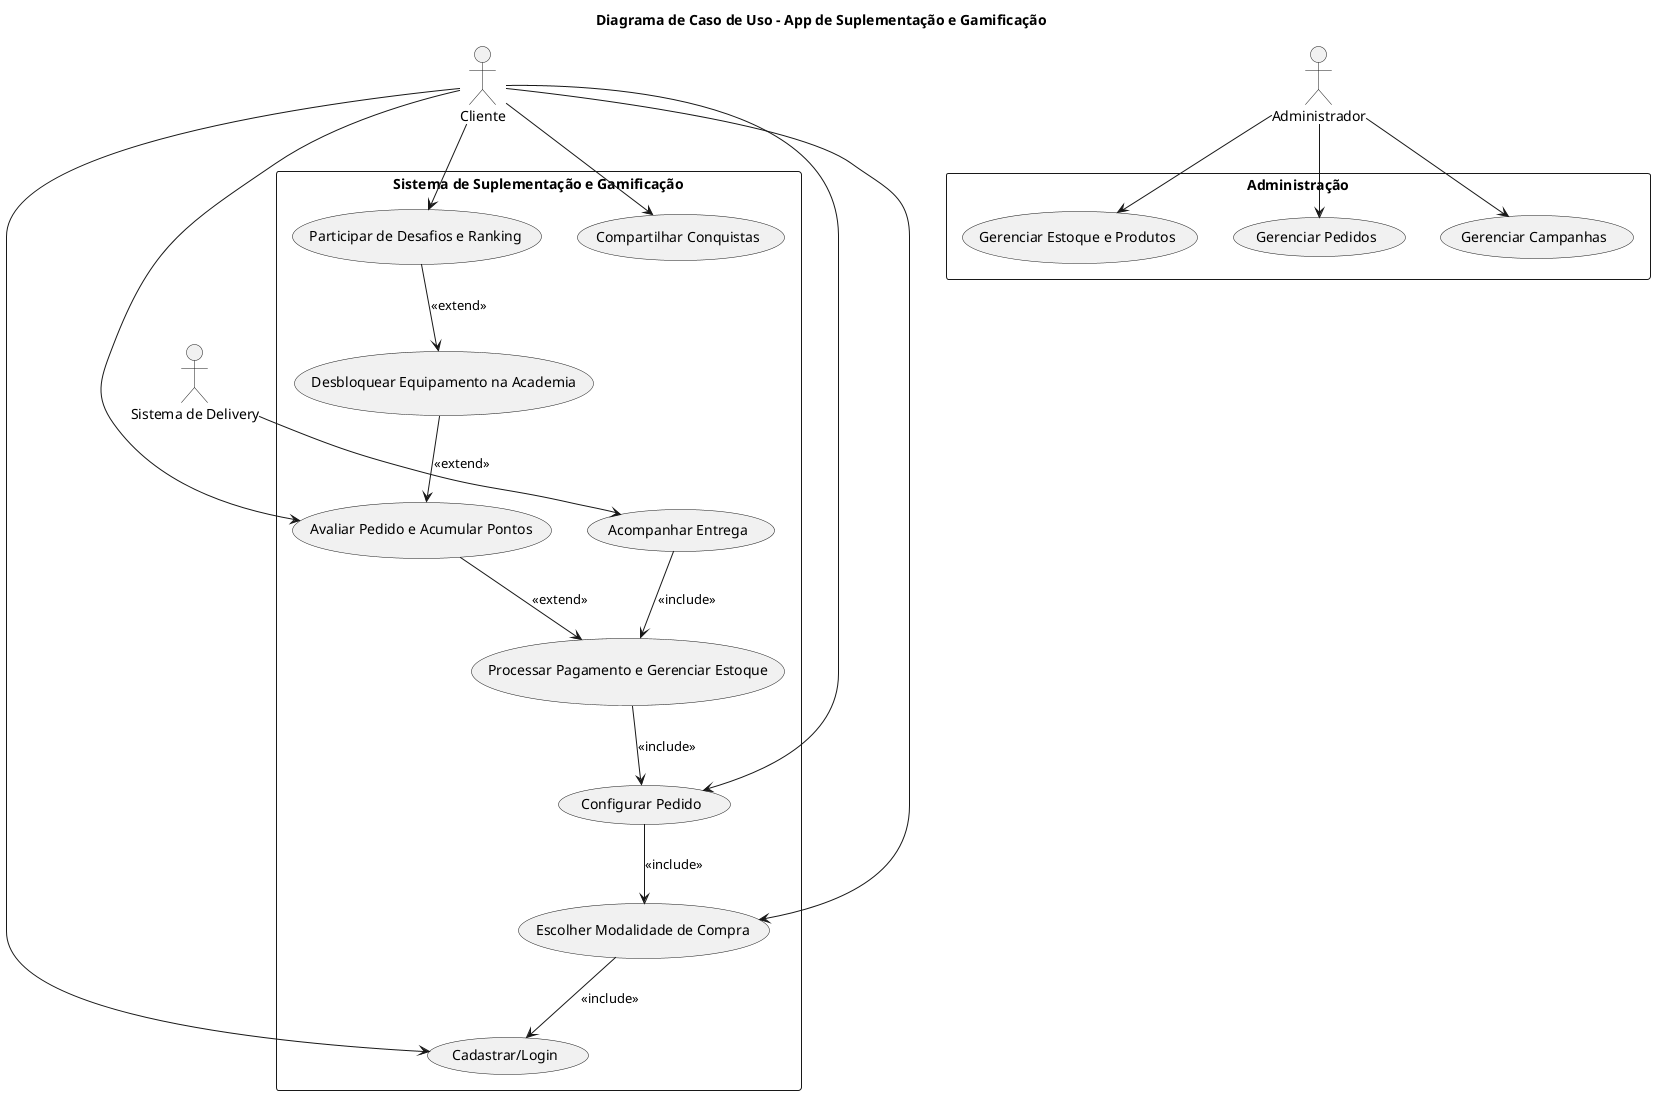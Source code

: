 @startuml
title Diagrama de Caso de Uso - App de Suplementação e Gamificação

' Definição dos Atores
actor "Cliente" as Cliente
actor "Administrador" as Admin
actor "Sistema de Delivery" as Delivery

' Casos de Uso do Sistema
rectangle "Sistema de Suplementação e Gamificação" {
  (Cadastrar/Login) as UC1
  (Escolher Modalidade de Compra) as UC2
  (Configurar Pedido) as UC3
  (Processar Pagamento e Gerenciar Estoque) as UC4
  (Acompanhar Entrega) as UC5
  (Avaliar Pedido e Acumular Pontos) as UC6
  (Desbloquear Equipamento na Academia) as UC7
  (Participar de Desafios e Ranking) as UC8
  (Compartilhar Conquistas) as UC9
}

' Associação de Atores aos Casos de Uso
Cliente --> UC1
Cliente --> UC2
Cliente --> UC3
Cliente --> UC6
Cliente --> UC8
Cliente --> UC9

Delivery --> UC5

' Relacionamentos entre Casos de Uso
UC2 --> UC1 : <<include>>
UC3 --> UC2 : <<include>>
UC4 --> UC3 : <<include>>
UC5 --> UC4 : <<include>>
UC6 --> UC4 : <<extend>>
UC7 --> UC6 : <<extend>>
UC8 --> UC7 : <<extend>>

' Casos de Uso gerenciados pelo Administrador
rectangle "Administração" {
  (Gerenciar Estoque e Produtos) as UC10
  (Gerenciar Pedidos) as UC11
  (Gerenciar Campanhas) as UC12
}

Admin --> UC10
Admin --> UC11
Admin --> UC12

@enduml
